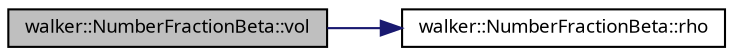 digraph "walker::NumberFractionBeta::vol"
{
 // INTERACTIVE_SVG=YES
  bgcolor="transparent";
  edge [fontname="sans-serif",fontsize="9",labelfontname="sans-serif",labelfontsize="9"];
  node [fontname="sans-serif",fontsize="9",shape=record];
  rankdir="LR";
  Node1 [label="walker::NumberFractionBeta::vol",height=0.2,width=0.4,color="black", fillcolor="grey75", style="filled", fontcolor="black"];
  Node1 -> Node2 [color="midnightblue",fontsize="9",style="solid",fontname="sans-serif"];
  Node2 [label="walker::NumberFractionBeta::rho",height=0.2,width=0.4,color="black",URL="$classwalker_1_1_number_fraction_beta.html#a96e435c6b1bf6a3cbe96ce84784b68b2",tooltip="Return density for mole fraction. "];
}
